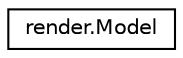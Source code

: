 digraph "Graphical Class Hierarchy"
{
  edge [fontname="Helvetica",fontsize="10",labelfontname="Helvetica",labelfontsize="10"];
  node [fontname="Helvetica",fontsize="10",shape=record];
  rankdir="LR";
  Node0 [label="render.Model",height=0.2,width=0.4,color="black", fillcolor="white", style="filled",URL="$classrender_1_1Model.html"];
}
